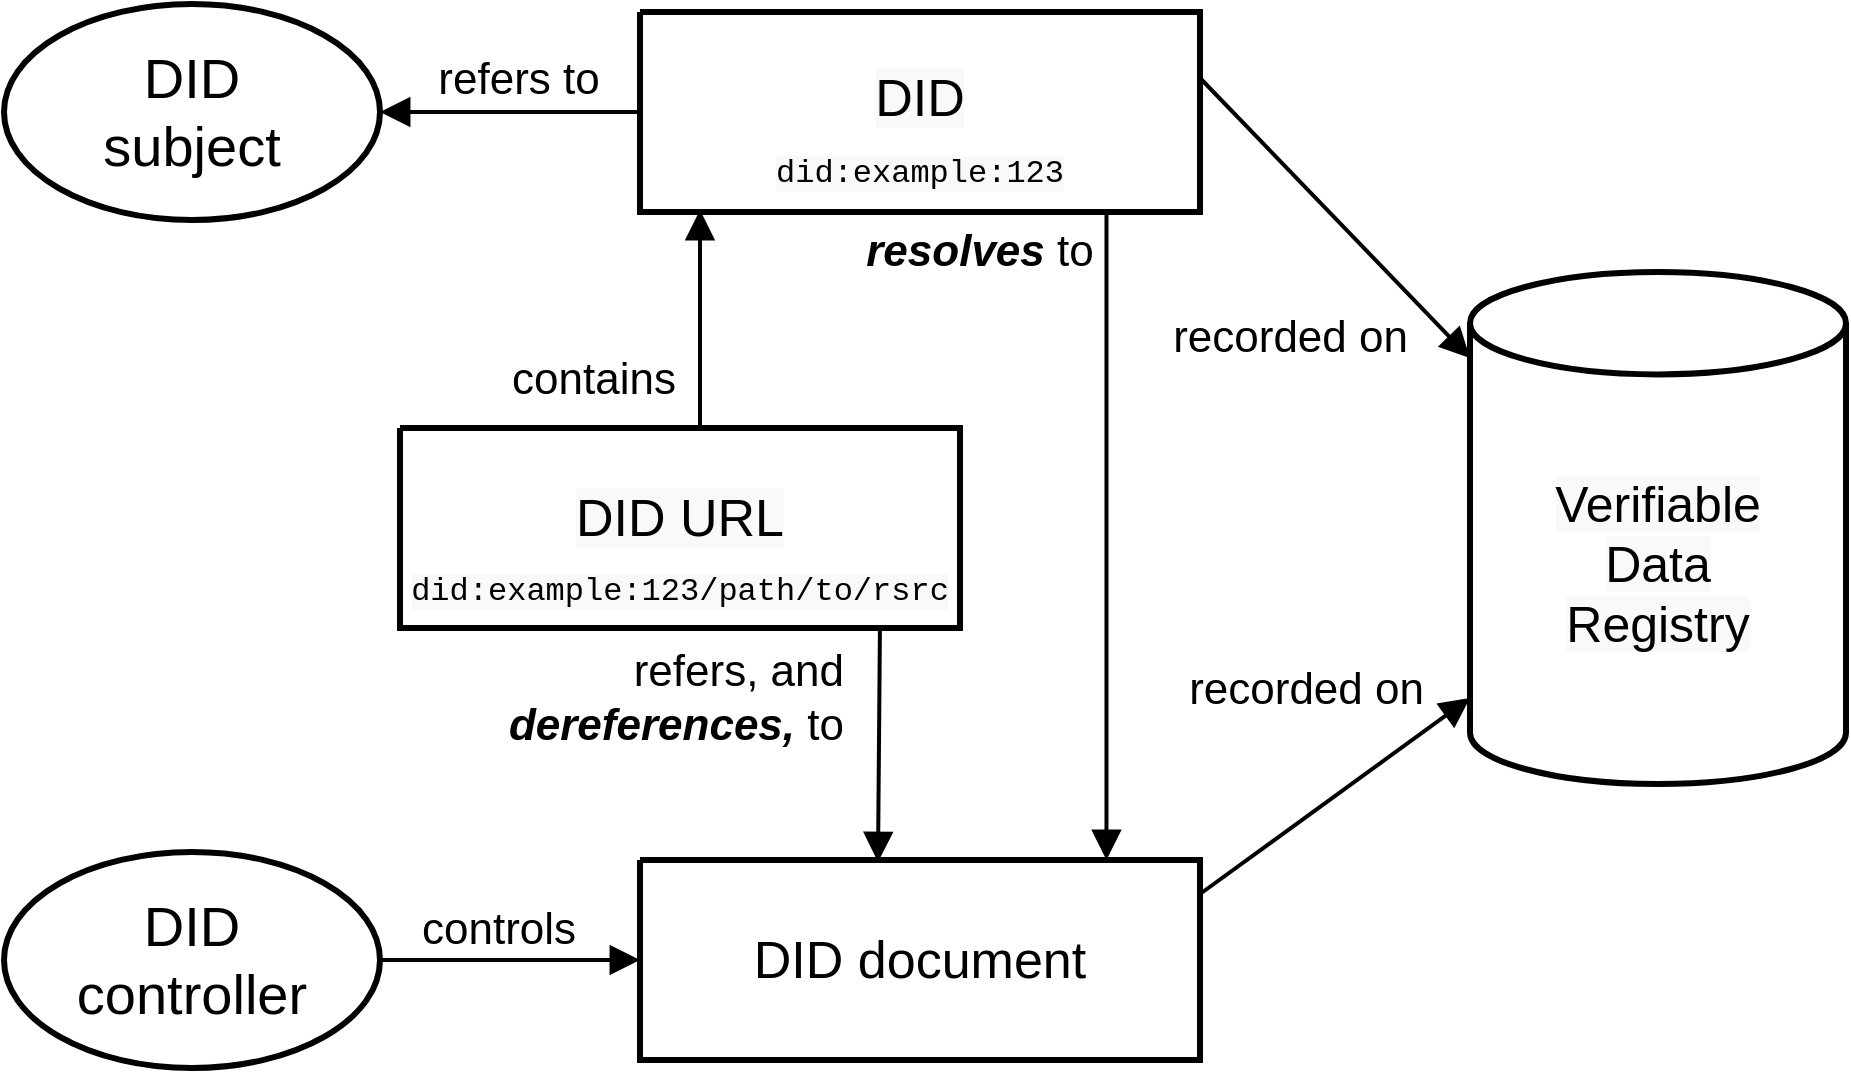 <mxfile version="14.5.1" type="device"><diagram name="Canvas 1" id="Canvas_1"><mxGraphModel dx="1106" dy="1003" grid="1" gridSize="5" guides="1" tooltips="1" connect="1" arrows="1" fold="1" page="1" pageScale="1" pageWidth="827" pageHeight="1169" math="0" shadow="0"><root><mxCell id="0"/><mxCell id="1" value="Layer 1" parent="0"/><mxCell id="2" value="&lt;p style=&quot;margin-left: 0 ; margin-right: 0 ; margin-top: 0px ; margin-bottom: 0px ; text-indent: 0 ; direction: ltr&quot;&gt;&lt;br&gt;&lt;/p&gt;" style="verticalAlign=middle;align=center;vsdxID=1;fillColor=#ffffff;gradientColor=none;shape=stencil(7VXBjsIgEP0arg3MtDY9blz9D6N1S7bbGqxa/35pp7UMyqrxtImcZuAxPB4vjMD5vljtcgFy35j6Oz/pTVMI/BQAuipyoxsbCVwInG9rk3+Z+lBtKN+tOmQX/dTHrkJL+2S3A+SZsozSJSFLXQWRiiHXB0NFFccOaRzFaeYMWm2BVgGiWLoDht3AirVIaTIWR3e5JyI/bnBJ02jmVlecm+RklJT89AB39OF4rUtPh4s44W8J7lOf0MNElkQJcMKh6/n3Cck3AsICBt/HZ9nyBxspuKSRI/BahZ6CjSfDbnVZXiR6+/jt4//j4788+pTzlD1buc83e85798z3qvvu2i94gYcNyP4E6n8X9WzgNzw7Rc0SF78=);strokeColor=#000000;strokeWidth=3;spacingTop=1;spacingBottom=1;spacingLeft=1;spacingRight=1;labelBackgroundColor=none;rounded=0;html=1;whiteSpace=wrap;" parent="1" vertex="1"><mxGeometry x="735" y="136" width="188" height="256" as="geometry"/></mxCell><mxCell id="3" value="&lt;p style=&quot;align:center;margin-left:0;margin-right:0;margin-top:0px;margin-bottom:0px;text-indent:0;valign:middle;direction:ltr;&quot;&gt;&lt;font style=&quot;font-size:22px;font-family:Helvetica;color:#000000;direction:ltr;letter-spacing:0px;line-height:120%;opacity:1&quot;&gt;&lt;i&gt;&lt;b&gt;resolves&lt;/b&gt;&lt;/i&gt;&lt;/font&gt;&lt;font style=&quot;font-size:22px;font-family:Helvetica;color:#000000;direction:ltr;letter-spacing:0px;line-height:120%;opacity:1&quot;&gt; to&lt;/font&gt;&lt;/p&gt;" style="verticalAlign=middle;align=center;vsdxID=3;fillColor=none;gradientColor=none;shape=stencil(nZBRDoQgDERP03+WHsHFe5iISyOCQdT19kIaIxq//Jtp3zTpAFaTaUYNUkwx+F6v1EYD+AUpyRkdKCYFqACrzgf9C352LfuxyWRWg1/yhT/nRE5IsZWuZtCSK8CPeI0e/hF+jV7AJM4PO7KWCyr390bSiNtEtQM=);strokeColor=none;spacingTop=1;spacingBottom=1;spacingLeft=1;spacingRight=1;labelBackgroundColor=none;rounded=0;html=1;whiteSpace=wrap;" parent="1" vertex="1"><mxGeometry x="425" y="106" width="130" height="40" as="geometry"/></mxCell><mxCell id="4" value="&lt;p style=&quot;align:center;margin-left:0;margin-right:0;margin-top:0px;margin-bottom:0px;text-indent:0;valign:middle;direction:ltr;&quot;&gt;&lt;font style=&quot;font-size:28px;font-family:Helvetica;color:#000000;direction:ltr;letter-spacing:0px;line-height:120%;opacity:1&quot;&gt;DID&lt;br/&gt;subject&lt;/font&gt;&lt;/p&gt;" style="verticalAlign=middle;align=center;vsdxID=5;fillColor=#ffffff;gradientColor=none;shape=stencil(lZPbDoIwDIafZpcuWwtzXhoP70EEhHiADFR4e4FNYDA07qr7u7/50nYEd0US5BEBVpQqu0SvNCwTgnsCkN6TSKVlExE8ENzFmYrOKnvcQ33Pg/ZlG92yZ1uh0j7pUxStC1itFe5R4XXKURtOD6Ud3DxgHpWS+5v+GL/Jo0f5mhmxgh8mkxc+lbDh7HO4seMccyZ1nGzrQDVVbT6DImxATS0HPmEDTlw4bdZfXKtxrZp/bwG4PODq9TLUZKhOqMUOWNCjCYINaDcbfpiWB+tibeJhg+P0etUfoN/RJphufCPp34KHNw==);strokeColor=#000000;strokeWidth=3;spacingTop=1;spacingBottom=1;spacingLeft=1;spacingRight=1;labelBackgroundColor=none;rounded=0;html=1;whiteSpace=wrap;" parent="1" vertex="1"><mxGeometry x="2" y="2" width="188" height="108" as="geometry"/></mxCell><mxCell id="5" value="&lt;p style=&quot;align:center;margin-left:0;margin-right:0;margin-top:0px;margin-bottom:0px;text-indent:0;valign:middle;direction:ltr;&quot;&gt;&lt;font style=&quot;font-size:28px;font-family:Helvetica;color:#000000;direction:ltr;letter-spacing:0px;line-height:120%;opacity:1&quot;&gt;DID&lt;br/&gt;controller&lt;/font&gt;&lt;/p&gt;" style="verticalAlign=middle;align=center;vsdxID=7;fillColor=#ffffff;gradientColor=none;shape=stencil(lZPbDoIwDIafZpcuWwtzXhoP70EEhHiADFR4e4FNYDA07qr7u7/50nYEd0US5BEBVpQqu0SvNCwTgnsCkN6TSKVlExE8ENzFmYrOKnvcQ33Pg/ZlG92yZ1uh0j7pUxStC1itFe5R4XXKURtOD6Ud3DxgHpWS+5v+GL/Jo0f5mhmxgh8mkxc+lbDh7HO4seMccyZ1nGzrQDVVbT6DImxATS0HPmEDTlw4bdZfXKtxrZp/bwG4PODq9TLUZKhOqMUOWNCjCYINaDcbfpiWB+tibeJhg+P0etUfoN/RJphufCPp34KHNw==);strokeColor=#000000;strokeWidth=3;spacingTop=1;spacingBottom=1;spacingLeft=1;spacingRight=1;labelBackgroundColor=none;rounded=0;html=1;whiteSpace=wrap;" parent="1" vertex="1"><mxGeometry x="2" y="426" width="188" height="108" as="geometry"/></mxCell><mxCell id="6" value="&lt;p style=&quot;margin-left: 0 ; margin-right: 0 ; margin-top: 0px ; margin-bottom: 0px ; text-indent: 0 ; direction: ltr&quot;&gt;&lt;br&gt;&lt;/p&gt;" style="verticalAlign=middle;align=center;vsdxID=10;fillColor=#ffffff;gradientColor=none;shape=stencil(nZBRDoQgDERP03+WHsHFe5iISyOCQdT19kIaIxq//Jtp3zTpAFaTaUYNUkwx+F6v1EYD+AUpyRkdKCYFqACrzgf9C352LfuxyWRWg1/yhT/nRE5IsZWuZtCSK8CPeI0e/hF+jV7AJM4PO7KWCyr390bSiNtEtQM=);strokeColor=#000000;strokeWidth=3;spacingTop=1;spacingBottom=1;spacingLeft=1;spacingRight=1;labelBackgroundColor=none;rounded=0;html=1;whiteSpace=wrap;" parent="1" vertex="1"><mxGeometry x="200" y="214" width="280" height="100" as="geometry"/></mxCell><mxCell id="7" value="&lt;p style=&quot;margin-left: 0 ; margin-right: 0 ; margin-top: 0px ; margin-bottom: 0px ; text-indent: 0 ; direction: ltr&quot;&gt;&lt;font style=&quot;font-size: 22px ; font-family: &amp;#34;helvetica&amp;#34; ; color: #000000 ; direction: ltr ; letter-spacing: 0px ; line-height: 120% ; opacity: 1&quot;&gt;refers, and&lt;br&gt;&lt;/font&gt;&lt;font style=&quot;font-size: 22px ; font-family: &amp;#34;helvetica&amp;#34; ; color: #000000 ; direction: ltr ; letter-spacing: 0px ; line-height: 120% ; opacity: 1&quot;&gt;&lt;i&gt;&lt;b&gt;dereferences,&lt;/b&gt;&lt;/i&gt;&lt;/font&gt;&lt;font style=&quot;font-size: 22px ; font-family: &amp;#34;helvetica&amp;#34; ; color: #000000 ; direction: ltr ; letter-spacing: 0px ; line-height: 120% ; opacity: 1&quot;&gt; to &lt;/font&gt;&lt;/p&gt;" style="verticalAlign=middle;align=right;vsdxID=12;fillColor=none;gradientColor=none;shape=stencil(nZBRDoQgDERP03+WHsHFe5iISyOCQdT19kIaIxq//Jtp3zTpAFaTaUYNUkwx+F6v1EYD+AUpyRkdKCYFqACrzgf9C352LfuxyWRWg1/yhT/nRE5IsZWuZtCSK8CPeI0e/hF+jV7AJM4PO7KWCyr390bSiNtEtQM=);strokeColor=none;spacingTop=1;spacingBottom=1;spacingLeft=1;spacingRight=1;labelBackgroundColor=none;rounded=0;html=1;whiteSpace=wrap;" parent="1" vertex="1"><mxGeometry x="208" y="315" width="217" height="67" as="geometry"/></mxCell><mxCell id="8" value="&lt;p style=&quot;align:center;margin-left:0;margin-right:0;margin-top:0px;margin-bottom:0px;text-indent:0;valign:middle;direction:ltr;&quot;&gt;&lt;font style=&quot;font-size:26px;font-family:Helvetica;color:#000000;direction:ltr;letter-spacing:0px;line-height:120%;opacity:1&quot;&gt;DID document&lt;/font&gt;&lt;/p&gt;" style="verticalAlign=middle;align=center;vsdxID=13;fillColor=#ffffff;gradientColor=none;shape=stencil(nZBRDoQgDERP03+WHsHFe5iISyOCQdT19kIaIxq//Jtp3zTpAFaTaUYNUkwx+F6v1EYD+AUpyRkdKCYFqACrzgf9C352LfuxyWRWg1/yhT/nRE5IsZWuZtCSK8CPeI0e/hF+jV7AJM4PO7KWCyr390bSiNtEtQM=);strokeColor=#000000;strokeWidth=3;spacingTop=1;spacingBottom=1;spacingLeft=1;spacingRight=1;labelBackgroundColor=none;rounded=0;html=1;whiteSpace=wrap;" parent="1" vertex="1"><mxGeometry x="320" y="430" width="280" height="100" as="geometry"/></mxCell><mxCell id="10" value="&lt;p style=&quot;margin-left: 0 ; margin-right: 0 ; margin-top: 0px ; margin-bottom: 0px ; text-indent: 0 ; direction: ltr&quot;&gt;&lt;br&gt;&lt;/p&gt;" style="verticalAlign=middle;align=center;vsdxID=18;fillColor=#ffffff;gradientColor=none;shape=stencil(nZBRDoQgDERP03+WHsHFe5iISyOCQdT19kIaIxq//Jtp3zTpAFaTaUYNUkwx+F6v1EYD+AUpyRkdKCYFqACrzgf9C352LfuxyWRWg1/yhT/nRE5IsZWuZtCSK8CPeI0e/hF+jV7AJM4PO7KWCyr390bSiNtEtQM=);strokeColor=#000000;strokeWidth=3;spacingTop=1;spacingBottom=1;spacingLeft=1;spacingRight=1;labelBackgroundColor=none;rounded=0;html=1;whiteSpace=wrap;" parent="1" vertex="1"><mxGeometry x="320" y="6" width="280" height="100" as="geometry"/></mxCell><mxCell id="12" parent="1" vertex="1"><mxGeometry x="350" y="110" as="geometry"/></mxCell><mxCell id="13" value="&lt;p style=&quot;align:center;margin-left:0;margin-right:0;margin-top:0px;margin-bottom:0px;text-indent:0;valign:middle;direction:ltr;&quot;&gt;&lt;font style=&quot;font-size:22px;font-family:Helvetica;color:#000000;direction:ltr;letter-spacing:0px;line-height:120%;opacity:1&quot;&gt;contains&lt;/font&gt;&lt;/p&gt;" style="vsdxID=11;edgeStyle=none;startArrow=block;endArrow=none;startSize=10;endSize=10;strokeColor=#000000;spacingTop=1;spacingBottom=1;spacingLeft=1;spacingRight=1;verticalAlign=middle;html=1;labelBackgroundColor=none;rounded=0;align=right;entryX=0.5;entryY=0;entryDx=0;entryDy=0;entryPerimeter=0;strokeWidth=2;" parent="1" edge="1"><mxGeometry x="0.56" y="-10" relative="1" as="geometry"><mxPoint as="offset"/><Array as="points"/><mxPoint x="350" y="105" as="sourcePoint"/><mxPoint x="350" y="214" as="targetPoint"/></mxGeometry></mxCell><mxCell id="14" value="&lt;p style=&quot;align:center;margin-left:0;margin-right:0;margin-top:0px;margin-bottom:0px;text-indent:0;valign:middle;direction:ltr;&quot;&gt;&lt;font style=&quot;font-size:22px;font-family:Helvetica;color:#000000;direction:ltr;letter-spacing:0px;line-height:120%;opacity:1&quot;&gt;recorded on&lt;/font&gt;&lt;/p&gt;" style="vsdxID=9;edgeStyle=none;startArrow=block;endArrow=none;startSize=10;endSize=10;strokeColor=#000000;spacingTop=1;spacingBottom=1;spacingLeft=1;spacingRight=1;verticalAlign=middle;html=1;labelBackgroundColor=none;rounded=0;align=right;exitX=0;exitY=0.832;exitDx=0;exitDy=0;exitPerimeter=0;entryX=1;entryY=0.17;entryDx=0;entryDy=0;entryPerimeter=0;strokeWidth=2;" parent="1" source="2" target="8" edge="1"><mxGeometry x="-0.825" y="-15" relative="1" as="geometry"><mxPoint as="offset"/><Array as="points"/></mxGeometry></mxCell><mxCell id="15" style="vsdxID=2;edgeStyle=none;startArrow=block;endArrow=none;startSize=10;endSize=10;strokeColor=#000000;spacingTop=-3;spacingBottom=-3;spacingLeft=-3;spacingRight=-3;verticalAlign=middle;html=1;labelBackgroundColor=none;rounded=0;exitX=0.833;exitY=0;exitDx=0;exitDy=0;exitPerimeter=0;entryX=0.833;entryY=1;entryDx=0;entryDy=0;entryPerimeter=0;strokeWidth=2;" parent="1" source="8" target="10" edge="1"><mxGeometry relative="1" as="geometry"><mxPoint as="offset"/><Array as="points"/></mxGeometry></mxCell><mxCell id="16" value="&lt;p style=&quot;align:center;margin-left:0;margin-right:0;margin-top:0px;margin-bottom:0px;text-indent:0;valign:middle;direction:ltr;&quot;&gt;&lt;font style=&quot;font-size:22px;font-family:Helvetica;color:#000000;direction:ltr;letter-spacing:0px;line-height:120%;opacity:1&quot;&gt;recorded on&lt;/font&gt;&lt;/p&gt;" style="vsdxID=4;edgeStyle=none;startArrow=block;endArrow=none;startSize=10;endSize=10;strokeColor=#000000;spacingTop=1;spacingBottom=1;spacingLeft=1;spacingRight=1;verticalAlign=middle;html=1;labelBackgroundColor=none;rounded=0;align=right;exitX=0;exitY=0.168;exitDx=0;exitDy=0;exitPerimeter=0;entryX=1;entryY=0.33;entryDx=0;entryDy=0;entryPerimeter=0;strokeWidth=2;" parent="1" source="2" target="10" edge="1"><mxGeometry x="-0.721" y="14" relative="1" as="geometry"><mxPoint as="offset"/><Array as="points"/></mxGeometry></mxCell><mxCell id="17" value="&lt;p style=&quot;margin-left: 0 ; margin-right: 0 ; margin-top: 0px ; margin-bottom: 0px ; text-indent: 0 ; direction: ltr&quot;&gt;&lt;font style=&quot;font-size: 22px ; font-family: &amp;#34;helvetica&amp;#34; ; color: #000000 ; direction: ltr ; letter-spacing: 0px ; line-height: 120% ; opacity: 1&quot;&gt;refers to&lt;/font&gt;&lt;/p&gt;" style="vsdxID=6;edgeStyle=none;startArrow=block;endArrow=none;startSize=10;endSize=10;strokeColor=#000000;spacingTop=1;spacingBottom=1;spacingLeft=1;spacingRight=1;verticalAlign=middle;html=1;labelBackgroundColor=none;rounded=0;align=center;exitX=1;exitY=0.5;exitDx=0;exitDy=0;exitPerimeter=0;entryX=0;entryY=0.5;entryDx=0;entryDy=0;entryPerimeter=0;strokeWidth=2;" parent="1" source="4" target="10" edge="1"><mxGeometry x="0.061" y="16" relative="1" as="geometry"><mxPoint as="offset"/><Array as="points"/></mxGeometry></mxCell><mxCell id="18" value="&lt;p style=&quot;align:center;margin-left:0;margin-right:0;margin-top:0px;margin-bottom:0px;text-indent:0;valign:middle;direction:ltr;&quot;&gt;&lt;font style=&quot;font-size:22px;font-family:Helvetica;color:#000000;direction:ltr;letter-spacing:0px;line-height:120%;opacity:1&quot;&gt;controls&lt;/font&gt;&lt;/p&gt;" style="vsdxID=8;edgeStyle=none;startArrow=block;endArrow=none;startSize=10;endSize=10;strokeColor=#000000;spacingTop=1;spacingBottom=1;spacingLeft=1;spacingRight=1;verticalAlign=middle;html=1;labelBackgroundColor=none;rounded=0;align=center;exitX=0;exitY=0.5;exitDx=0;exitDy=0;exitPerimeter=0;entryX=1;entryY=0.5;entryDx=0;entryDy=0;entryPerimeter=0;strokeWidth=2;" parent="1" source="8" target="5" edge="1"><mxGeometry x="0.091" y="-15" relative="1" as="geometry"><mxPoint as="offset"/><Array as="points"/></mxGeometry></mxCell><mxCell id="19" parent="1" vertex="1"><mxGeometry x="430" y="430" as="geometry"/></mxCell><mxCell id="20" style="vsdxID=17;edgeStyle=none;startArrow=block;endArrow=none;startSize=10;endSize=10;strokeColor=#000000;spacingTop=-3;spacingBottom=-3;spacingLeft=-3;spacingRight=-3;verticalAlign=middle;html=1;labelBackgroundColor=none;rounded=0;strokeWidth=2;entryX=0.857;entryY=1.01;entryDx=0;entryDy=0;entryPerimeter=0;exitX=0.425;exitY=0.01;exitDx=0;exitDy=0;exitPerimeter=0;" parent="1" source="8" target="6" edge="1"><mxGeometry relative="1" as="geometry"><mxPoint as="offset"/><Array as="points"/><mxPoint x="445" y="350" as="targetPoint"/></mxGeometry></mxCell><mxCell id="Cgp9J1DbyFhm1srX_WDJ-21" value="&lt;font style=&quot;font-size: 25px&quot;&gt;&lt;span style=&quot;color: rgb(0 , 0 , 0) ; font-family: &amp;#34;helvetica&amp;#34; ; font-style: normal ; font-weight: 400 ; letter-spacing: normal ; text-indent: 0px ; text-transform: none ; word-spacing: 0px ; background-color: rgb(248 , 249 , 250) ; display: inline ; float: none&quot;&gt;Verifiable&lt;/span&gt;&lt;br style=&quot;color: rgb(0 , 0 , 0) ; font-family: &amp;#34;helvetica&amp;#34; ; font-style: normal ; font-weight: 400 ; letter-spacing: normal ; text-indent: 0px ; text-transform: none ; word-spacing: 0px ; background-color: rgb(248 , 249 , 250)&quot;&gt;&lt;span style=&quot;color: rgb(0 , 0 , 0) ; font-family: &amp;#34;helvetica&amp;#34; ; font-style: normal ; font-weight: 400 ; letter-spacing: normal ; text-indent: 0px ; text-transform: none ; word-spacing: 0px ; background-color: rgb(248 , 249 , 250) ; display: inline ; float: none&quot;&gt;Data&lt;/span&gt;&lt;br style=&quot;color: rgb(0 , 0 , 0) ; font-family: &amp;#34;helvetica&amp;#34; ; font-style: normal ; font-weight: 400 ; letter-spacing: normal ; text-indent: 0px ; text-transform: none ; word-spacing: 0px ; background-color: rgb(248 , 249 , 250)&quot;&gt;&lt;span style=&quot;color: rgb(0 , 0 , 0) ; font-family: &amp;#34;helvetica&amp;#34; ; font-style: normal ; font-weight: 400 ; letter-spacing: normal ; text-indent: 0px ; text-transform: none ; word-spacing: 0px ; background-color: rgb(248 , 249 , 250) ; display: inline ; float: none&quot;&gt;Registry&lt;/span&gt;&lt;/font&gt;" style="text;whiteSpace=wrap;html=1;align=center;spacing=2;" parent="1" vertex="1"><mxGeometry x="764" y="230" width="130" height="100" as="geometry"/></mxCell><mxCell id="jnAh75QPxg7zWFa_CCyD-20" value="&lt;meta charset=&quot;utf-8&quot;&gt;&lt;span style=&quot;color: rgb(0, 0, 0); font-family: helvetica; font-size: 26px; font-style: normal; font-weight: 400; letter-spacing: normal; text-indent: 0px; text-transform: none; word-spacing: 0px; background-color: rgb(248, 249, 250); display: inline; float: none;&quot;&gt;DID URL&lt;/span&gt;" style="text;whiteSpace=wrap;html=1;align=center;verticalAlign=middle;" parent="1" vertex="1"><mxGeometry x="200" y="217" width="280" height="83" as="geometry"/></mxCell><mxCell id="jnAh75QPxg7zWFa_CCyD-21" value="&lt;meta charset=&quot;utf-8&quot;&gt;&lt;span style=&quot;color: rgb(0, 0, 0); font-family: helvetica; font-size: 26px; font-style: normal; font-weight: 400; letter-spacing: normal; text-indent: 0px; text-transform: none; word-spacing: 0px; background-color: rgb(248, 249, 250); display: inline; float: none;&quot;&gt;DID&lt;/span&gt;" style="text;whiteSpace=wrap;html=1;verticalAlign=middle;align=center;" parent="1" vertex="1"><mxGeometry x="320" y="8" width="280" height="82" as="geometry"/></mxCell><mxCell id="jnAh75QPxg7zWFa_CCyD-22" value="&lt;span style=&quot;color: rgb(0 , 0 , 0) ; font-style: normal ; font-weight: 400 ; letter-spacing: normal ; text-indent: 0px ; text-transform: none ; word-spacing: 0px ; background-color: rgb(248 , 249 , 250) ; display: inline ; float: none ; font-size: 16px&quot;&gt;&lt;font style=&quot;font-size: 16px&quot;&gt;did:example:123/path/to/rsrc&lt;/font&gt;&lt;/span&gt;" style="text;whiteSpace=wrap;html=1;align=center;verticalAlign=middle;fontFamily=Courier New;fontSize=16;" parent="1" vertex="1"><mxGeometry x="200" y="278" width="280" height="35" as="geometry"/></mxCell><mxCell id="jnAh75QPxg7zWFa_CCyD-23" value="&lt;span style=&quot;color: rgb(0 , 0 , 0) ; font-style: normal ; font-weight: 400 ; letter-spacing: normal ; text-indent: 0px ; text-transform: none ; word-spacing: 0px ; background-color: rgb(248 , 249 , 250) ; display: inline ; float: none ; font-size: 16px&quot;&gt;&lt;font style=&quot;font-size: 16px&quot;&gt;did:example:123&lt;/font&gt;&lt;/span&gt;" style="text;whiteSpace=wrap;html=1;align=center;verticalAlign=middle;fontFamily=Courier New;fontSize=16;" parent="1" vertex="1"><mxGeometry x="320" y="69" width="280" height="35" as="geometry"/></mxCell></root></mxGraphModel></diagram></mxfile>